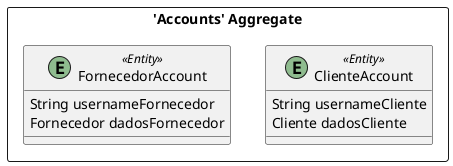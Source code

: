 @startuml

skinparam componentStyle uml2

package "'Accounts' Aggregate" <<Rectangle>> {
	class ClienteAccount <<(E,DarkSeaGreen) Entity>> {
		String usernameCliente
		Cliente dadosCliente
	}
	class FornecedorAccount <<(E,DarkSeaGreen) Entity>> {
		String usernameFornecedor
		Fornecedor dadosFornecedor
	}
}


@enduml
